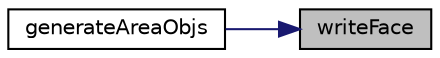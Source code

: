 digraph "writeFace"
{
 // LATEX_PDF_SIZE
  edge [fontname="Helvetica",fontsize="10",labelfontname="Helvetica",labelfontsize="10"];
  node [fontname="Helvetica",fontsize="10",shape=record];
  rankdir="RL";
  Node1 [label="writeFace",height=0.2,width=0.4,color="black", fillcolor="grey75", style="filled", fontcolor="black",tooltip="Writes a face to an OBJ file."];
  Node1 -> Node2 [dir="back",color="midnightblue",fontsize="10",style="solid",fontname="Helvetica"];
  Node2 [label="generateAreaObjs",height=0.2,width=0.4,color="black", fillcolor="white", style="filled",URL="$MapObjLoader_8hpp.html#aa24debb42ae6c2b03c7d57bc053b0efb",tooltip="Generates obj map for each area of the map."];
}
